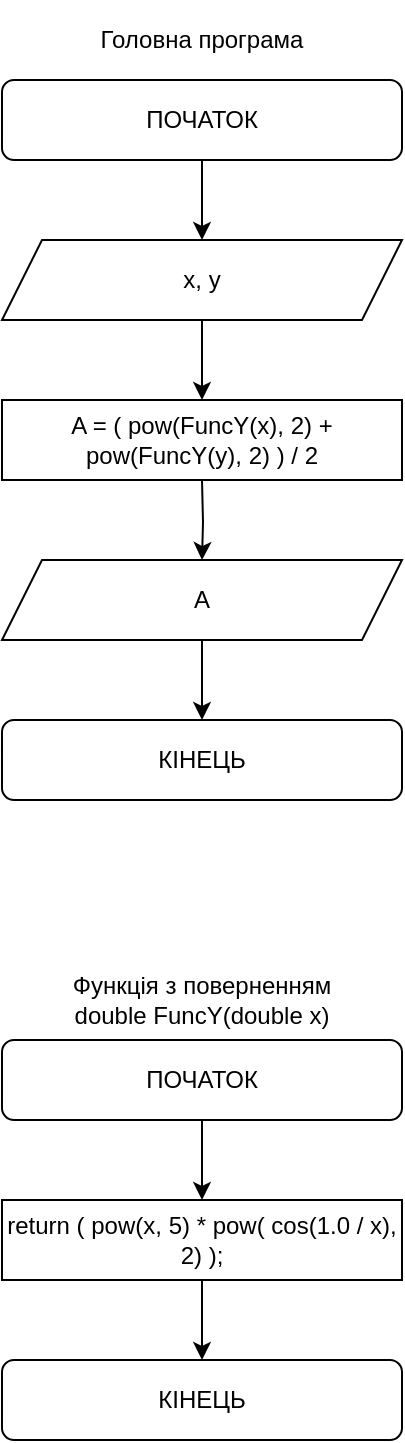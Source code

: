 <mxfile version="16.5.1" type="device"><diagram id="yRkGuYqimXLgXdLCKbXR" name="Страница 1"><mxGraphModel dx="868" dy="563" grid="1" gridSize="10" guides="1" tooltips="1" connect="1" arrows="1" fold="1" page="1" pageScale="1" pageWidth="827" pageHeight="1169" math="0" shadow="0"><root><mxCell id="0"/><mxCell id="1" parent="0"/><mxCell id="6dEUFzKci2k8YEe7Wts9-3" value="" style="edgeStyle=orthogonalEdgeStyle;rounded=0;orthogonalLoop=1;jettySize=auto;html=1;" parent="1" source="6dEUFzKci2k8YEe7Wts9-1" target="6dEUFzKci2k8YEe7Wts9-2" edge="1"><mxGeometry relative="1" as="geometry"/></mxCell><mxCell id="6dEUFzKci2k8YEe7Wts9-1" value="ПОЧАТОК" style="rounded=1;whiteSpace=wrap;html=1;" parent="1" vertex="1"><mxGeometry x="320" y="40" width="200" height="40" as="geometry"/></mxCell><mxCell id="6dEUFzKci2k8YEe7Wts9-5" value="" style="edgeStyle=orthogonalEdgeStyle;rounded=0;orthogonalLoop=1;jettySize=auto;html=1;" parent="1" source="6dEUFzKci2k8YEe7Wts9-2" edge="1"><mxGeometry relative="1" as="geometry"><mxPoint x="420" y="200" as="targetPoint"/></mxGeometry></mxCell><mxCell id="6dEUFzKci2k8YEe7Wts9-2" value="x, y" style="shape=parallelogram;perimeter=parallelogramPerimeter;whiteSpace=wrap;html=1;fixedSize=1;" parent="1" vertex="1"><mxGeometry x="320" y="120" width="200" height="40" as="geometry"/></mxCell><mxCell id="6dEUFzKci2k8YEe7Wts9-8" value="" style="edgeStyle=orthogonalEdgeStyle;rounded=0;orthogonalLoop=1;jettySize=auto;html=1;" parent="1" target="6dEUFzKci2k8YEe7Wts9-6" edge="1"><mxGeometry relative="1" as="geometry"><mxPoint x="420" y="240" as="sourcePoint"/></mxGeometry></mxCell><mxCell id="6dEUFzKci2k8YEe7Wts9-10" value="" style="edgeStyle=orthogonalEdgeStyle;rounded=0;orthogonalLoop=1;jettySize=auto;html=1;" parent="1" source="6dEUFzKci2k8YEe7Wts9-6" target="6dEUFzKci2k8YEe7Wts9-9" edge="1"><mxGeometry relative="1" as="geometry"/></mxCell><mxCell id="6dEUFzKci2k8YEe7Wts9-6" value="A" style="shape=parallelogram;perimeter=parallelogramPerimeter;whiteSpace=wrap;html=1;fixedSize=1;" parent="1" vertex="1"><mxGeometry x="320" y="280" width="200" height="40" as="geometry"/></mxCell><mxCell id="6dEUFzKci2k8YEe7Wts9-9" value="КІНЕЦЬ" style="rounded=1;whiteSpace=wrap;html=1;" parent="1" vertex="1"><mxGeometry x="320" y="360" width="200" height="40" as="geometry"/></mxCell><mxCell id="6dEUFzKci2k8YEe7Wts9-12" value="Головна програма" style="text;html=1;strokeColor=none;fillColor=none;align=center;verticalAlign=middle;whiteSpace=wrap;rounded=0;" parent="1" vertex="1"><mxGeometry x="320" width="200" height="40" as="geometry"/></mxCell><mxCell id="6dEUFzKci2k8YEe7Wts9-13" value="Функція з поверненням &lt;br&gt;double FuncY(double x)" style="text;html=1;strokeColor=none;fillColor=none;align=center;verticalAlign=middle;whiteSpace=wrap;rounded=0;" parent="1" vertex="1"><mxGeometry x="320" y="480" width="200" height="40" as="geometry"/></mxCell><mxCell id="6dEUFzKci2k8YEe7Wts9-16" value="" style="edgeStyle=orthogonalEdgeStyle;rounded=0;orthogonalLoop=1;jettySize=auto;html=1;" parent="1" source="6dEUFzKci2k8YEe7Wts9-14" target="6dEUFzKci2k8YEe7Wts9-15" edge="1"><mxGeometry relative="1" as="geometry"/></mxCell><mxCell id="6dEUFzKci2k8YEe7Wts9-14" value="ПОЧАТОК" style="rounded=1;whiteSpace=wrap;html=1;" parent="1" vertex="1"><mxGeometry x="320" y="520" width="200" height="40" as="geometry"/></mxCell><mxCell id="6dEUFzKci2k8YEe7Wts9-18" value="" style="edgeStyle=orthogonalEdgeStyle;rounded=0;orthogonalLoop=1;jettySize=auto;html=1;" parent="1" source="6dEUFzKci2k8YEe7Wts9-15" target="6dEUFzKci2k8YEe7Wts9-17" edge="1"><mxGeometry relative="1" as="geometry"/></mxCell><mxCell id="6dEUFzKci2k8YEe7Wts9-15" value="return ( pow(x, 5) * pow( cos(1.0 / x), 2) );" style="rounded=0;whiteSpace=wrap;html=1;" parent="1" vertex="1"><mxGeometry x="320" y="600" width="200" height="40" as="geometry"/></mxCell><mxCell id="6dEUFzKci2k8YEe7Wts9-17" value="КІНЕЦЬ" style="rounded=1;whiteSpace=wrap;html=1;" parent="1" vertex="1"><mxGeometry x="320" y="680" width="200" height="40" as="geometry"/></mxCell><mxCell id="NPc5_FkrTJIPEHUD0m2q-1" value="&lt;span&gt;A = ( pow(FuncY(x), 2) + pow(FuncY(y), 2) ) / 2&lt;/span&gt;" style="rounded=0;whiteSpace=wrap;html=1;" parent="1" vertex="1"><mxGeometry x="320" y="200" width="200" height="40" as="geometry"/></mxCell></root></mxGraphModel></diagram></mxfile>